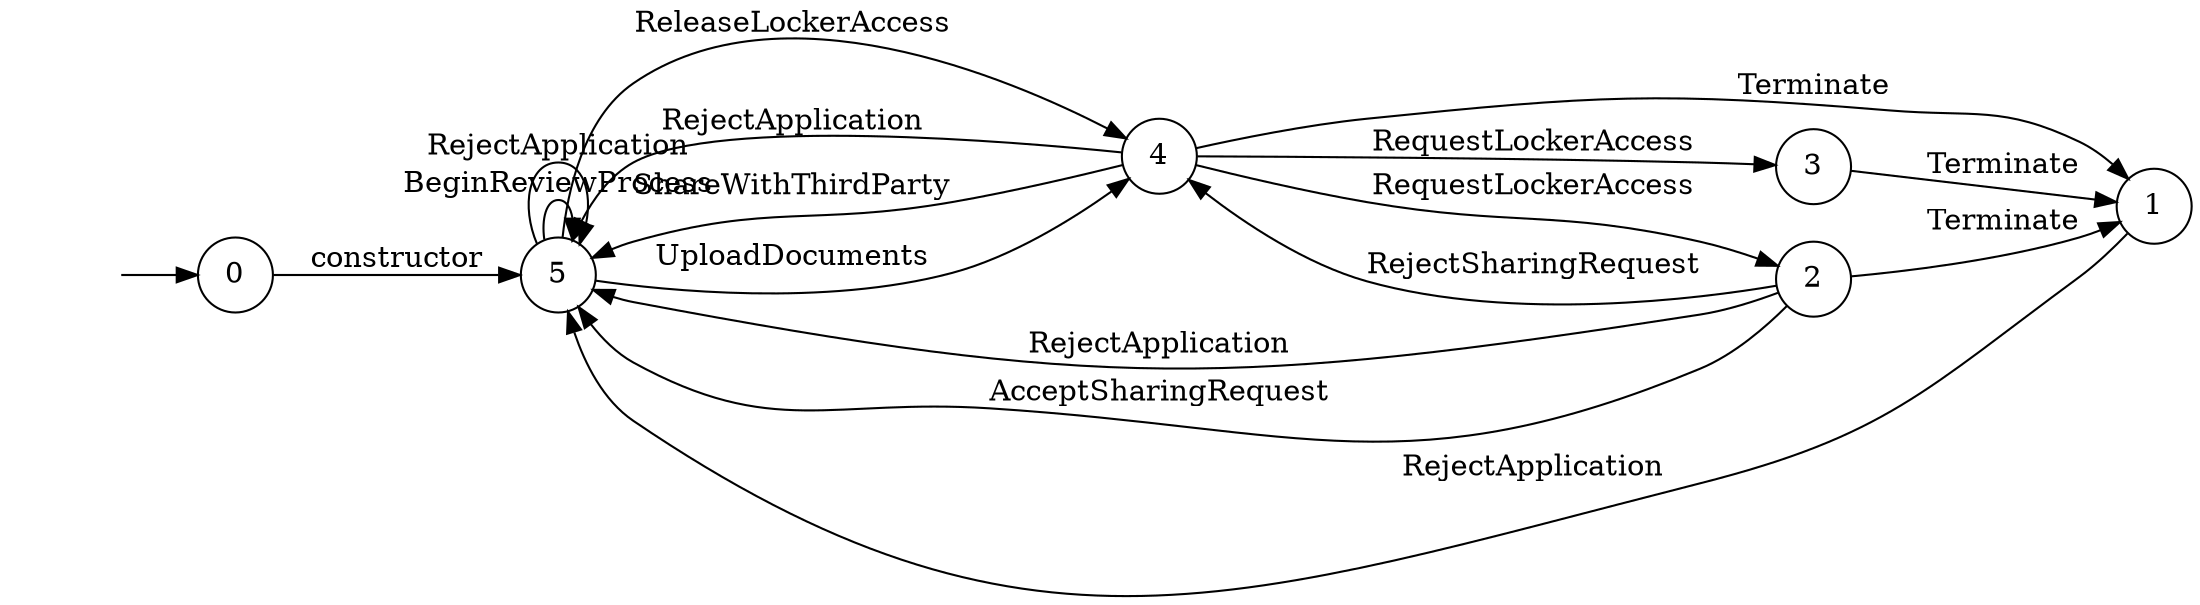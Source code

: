 digraph "Dapp-Automata-data/fuzzer/testnetdata-model-rq1-fix/DigitalLocker/FSM-4" {
	graph [rankdir=LR]
	"" [label="" shape=plaintext]
	4 [label=4 shape=circle]
	5 [label=5 shape=circle]
	3 [label=3 shape=circle]
	0 [label=0 shape=circle]
	2 [label=2 shape=circle]
	1 [label=1 shape=circle]
	"" -> 0 [label=""]
	0 -> 5 [label=constructor]
	5 -> 5 [label=BeginReviewProcess]
	5 -> 5 [label=RejectApplication]
	5 -> 4 [label=UploadDocuments]
	5 -> 4 [label=ReleaseLockerAccess]
	1 -> 5 [label=RejectApplication]
	4 -> 5 [label=RejectApplication]
	4 -> 5 [label=ShareWithThirdParty]
	4 -> 2 [label=RequestLockerAccess]
	4 -> 3 [label=RequestLockerAccess]
	4 -> 1 [label=Terminate]
	3 -> 1 [label=Terminate]
	2 -> 5 [label=RejectApplication]
	2 -> 1 [label=Terminate]
	2 -> 4 [label=RejectSharingRequest]
	2 -> 5 [label=AcceptSharingRequest]
}
